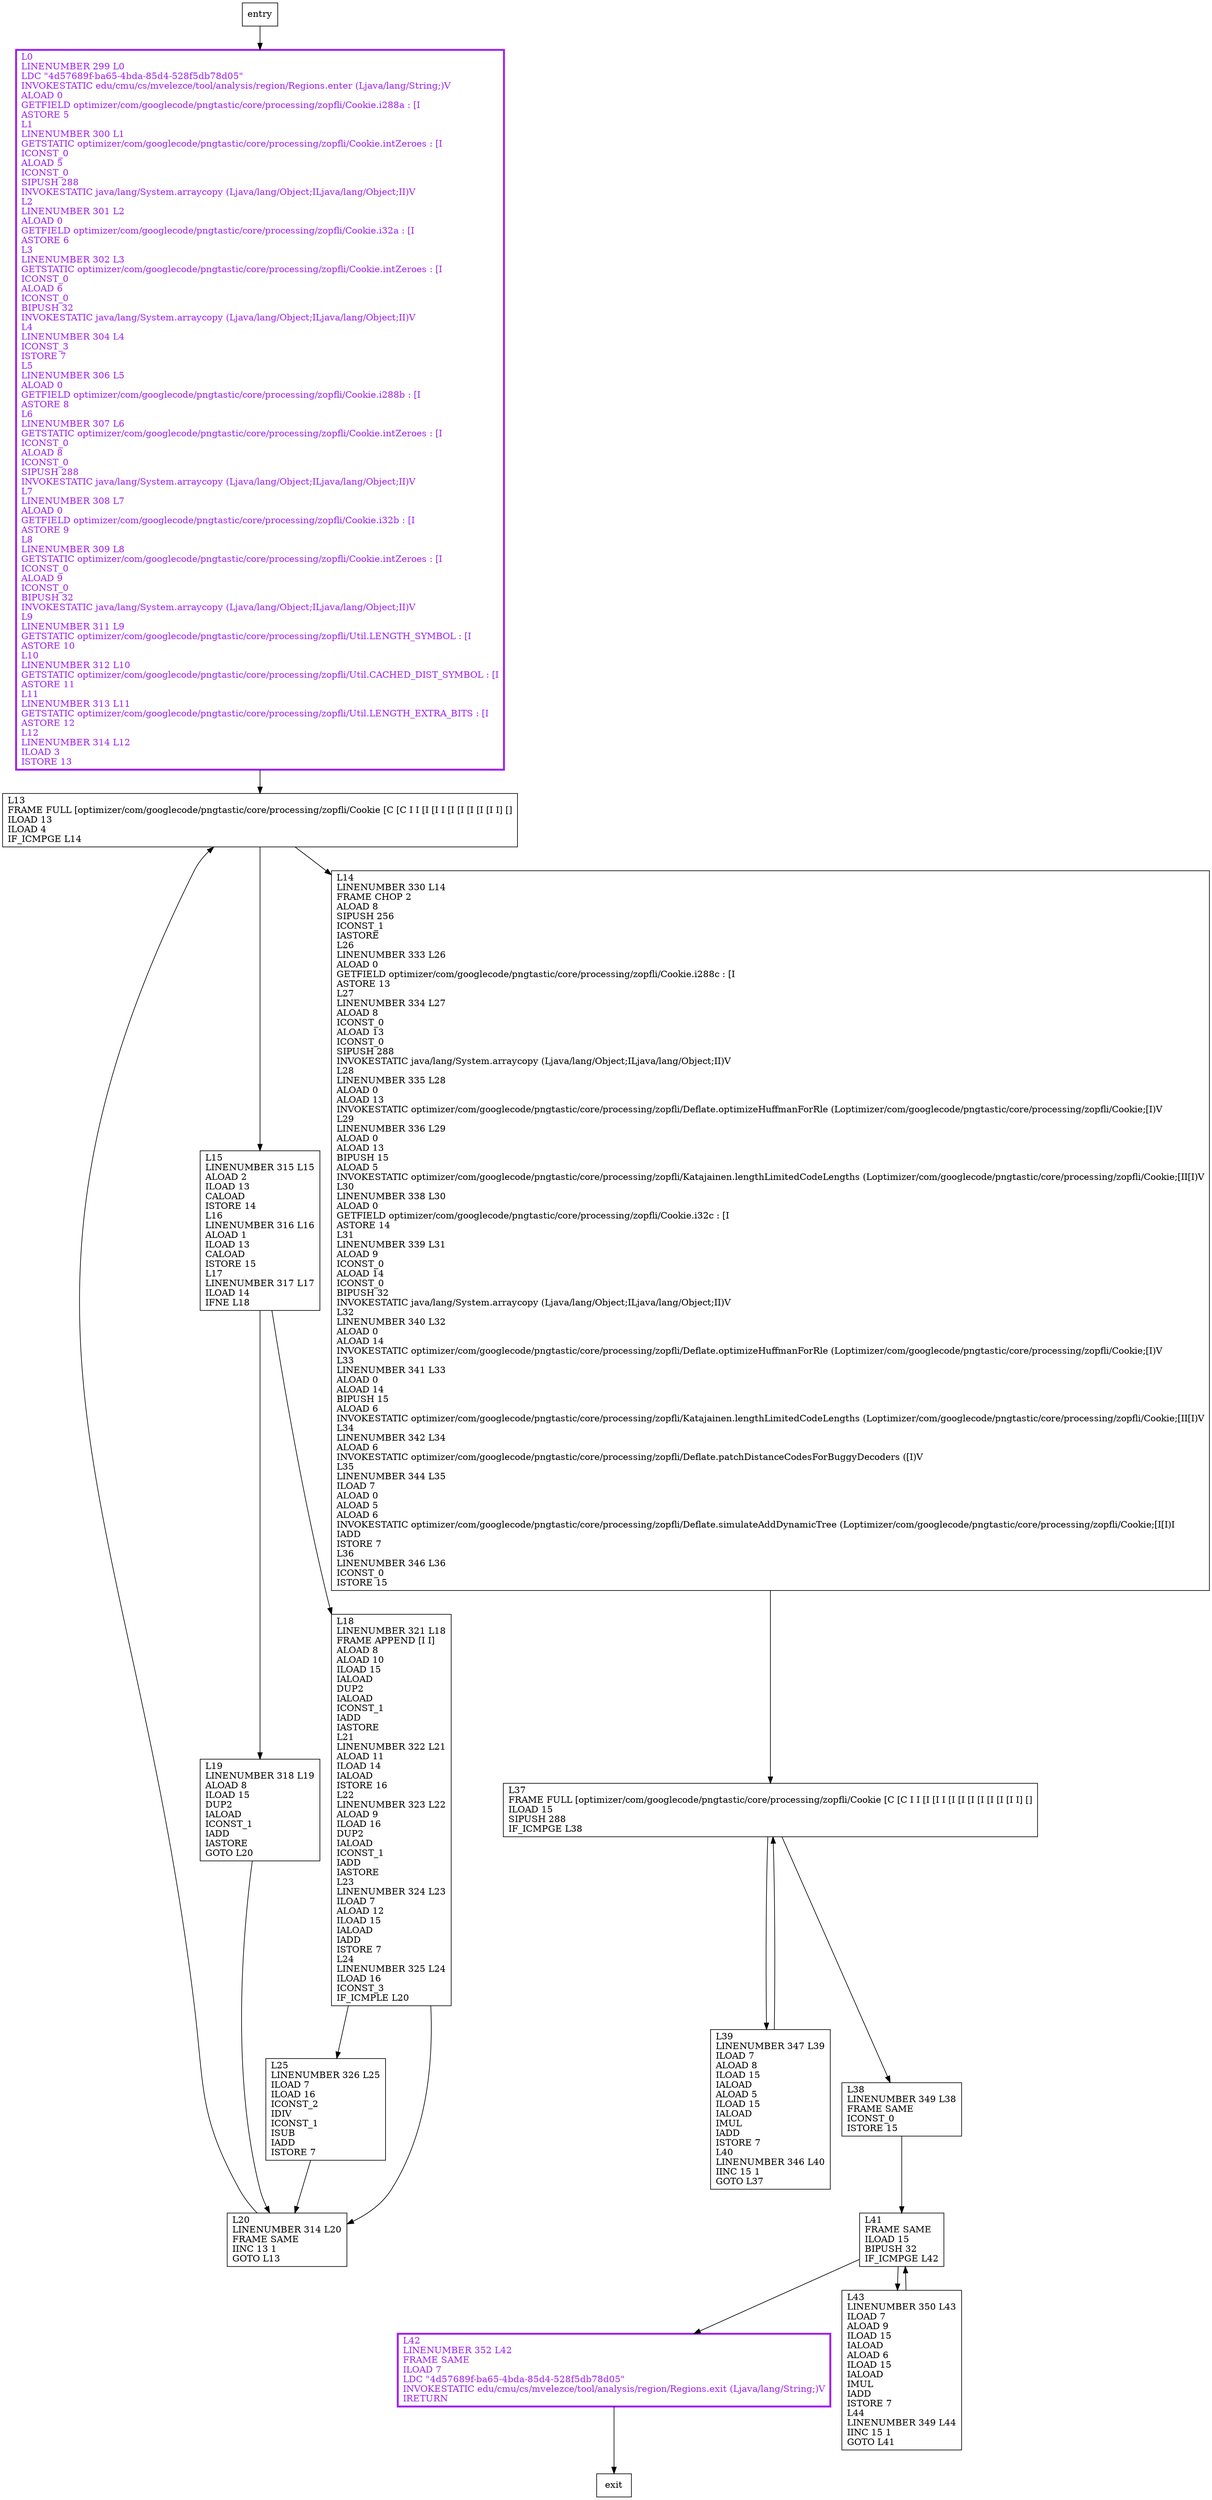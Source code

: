 digraph calculateBlockSize {
node [shape=record];
2100440237 [label="L41\lFRAME SAME\lILOAD 15\lBIPUSH 32\lIF_ICMPGE L42\l"];
1096485705 [label="L39\lLINENUMBER 347 L39\lILOAD 7\lALOAD 8\lILOAD 15\lIALOAD\lALOAD 5\lILOAD 15\lIALOAD\lIMUL\lIADD\lISTORE 7\lL40\lLINENUMBER 346 L40\lIINC 15 1\lGOTO L37\l"];
90567568 [label="L15\lLINENUMBER 315 L15\lALOAD 2\lILOAD 13\lCALOAD\lISTORE 14\lL16\lLINENUMBER 316 L16\lALOAD 1\lILOAD 13\lCALOAD\lISTORE 15\lL17\lLINENUMBER 317 L17\lILOAD 14\lIFNE L18\l"];
795321555 [label="L19\lLINENUMBER 318 L19\lALOAD 8\lILOAD 15\lDUP2\lIALOAD\lICONST_1\lIADD\lIASTORE\lGOTO L20\l"];
823914581 [label="L42\lLINENUMBER 352 L42\lFRAME SAME\lILOAD 7\lLDC \"4d57689f-ba65-4bda-85d4-528f5db78d05\"\lINVOKESTATIC edu/cmu/cs/mvelezce/tool/analysis/region/Regions.exit (Ljava/lang/String;)V\lIRETURN\l"];
1680503330 [label="L43\lLINENUMBER 350 L43\lILOAD 7\lALOAD 9\lILOAD 15\lIALOAD\lALOAD 6\lILOAD 15\lIALOAD\lIMUL\lIADD\lISTORE 7\lL44\lLINENUMBER 349 L44\lIINC 15 1\lGOTO L41\l"];
800088638 [label="L25\lLINENUMBER 326 L25\lILOAD 7\lILOAD 16\lICONST_2\lIDIV\lICONST_1\lISUB\lIADD\lISTORE 7\l"];
332873513 [label="L14\lLINENUMBER 330 L14\lFRAME CHOP 2\lALOAD 8\lSIPUSH 256\lICONST_1\lIASTORE\lL26\lLINENUMBER 333 L26\lALOAD 0\lGETFIELD optimizer/com/googlecode/pngtastic/core/processing/zopfli/Cookie.i288c : [I\lASTORE 13\lL27\lLINENUMBER 334 L27\lALOAD 8\lICONST_0\lALOAD 13\lICONST_0\lSIPUSH 288\lINVOKESTATIC java/lang/System.arraycopy (Ljava/lang/Object;ILjava/lang/Object;II)V\lL28\lLINENUMBER 335 L28\lALOAD 0\lALOAD 13\lINVOKESTATIC optimizer/com/googlecode/pngtastic/core/processing/zopfli/Deflate.optimizeHuffmanForRle (Loptimizer/com/googlecode/pngtastic/core/processing/zopfli/Cookie;[I)V\lL29\lLINENUMBER 336 L29\lALOAD 0\lALOAD 13\lBIPUSH 15\lALOAD 5\lINVOKESTATIC optimizer/com/googlecode/pngtastic/core/processing/zopfli/Katajainen.lengthLimitedCodeLengths (Loptimizer/com/googlecode/pngtastic/core/processing/zopfli/Cookie;[II[I)V\lL30\lLINENUMBER 338 L30\lALOAD 0\lGETFIELD optimizer/com/googlecode/pngtastic/core/processing/zopfli/Cookie.i32c : [I\lASTORE 14\lL31\lLINENUMBER 339 L31\lALOAD 9\lICONST_0\lALOAD 14\lICONST_0\lBIPUSH 32\lINVOKESTATIC java/lang/System.arraycopy (Ljava/lang/Object;ILjava/lang/Object;II)V\lL32\lLINENUMBER 340 L32\lALOAD 0\lALOAD 14\lINVOKESTATIC optimizer/com/googlecode/pngtastic/core/processing/zopfli/Deflate.optimizeHuffmanForRle (Loptimizer/com/googlecode/pngtastic/core/processing/zopfli/Cookie;[I)V\lL33\lLINENUMBER 341 L33\lALOAD 0\lALOAD 14\lBIPUSH 15\lALOAD 6\lINVOKESTATIC optimizer/com/googlecode/pngtastic/core/processing/zopfli/Katajainen.lengthLimitedCodeLengths (Loptimizer/com/googlecode/pngtastic/core/processing/zopfli/Cookie;[II[I)V\lL34\lLINENUMBER 342 L34\lALOAD 6\lINVOKESTATIC optimizer/com/googlecode/pngtastic/core/processing/zopfli/Deflate.patchDistanceCodesForBuggyDecoders ([I)V\lL35\lLINENUMBER 344 L35\lILOAD 7\lALOAD 0\lALOAD 5\lALOAD 6\lINVOKESTATIC optimizer/com/googlecode/pngtastic/core/processing/zopfli/Deflate.simulateAddDynamicTree (Loptimizer/com/googlecode/pngtastic/core/processing/zopfli/Cookie;[I[I)I\lIADD\lISTORE 7\lL36\lLINENUMBER 346 L36\lICONST_0\lISTORE 15\l"];
1834361038 [label="L37\lFRAME FULL [optimizer/com/googlecode/pngtastic/core/processing/zopfli/Cookie [C [C I I [I [I I [I [I [I [I [I [I [I I] []\lILOAD 15\lSIPUSH 288\lIF_ICMPGE L38\l"];
98826337 [label="L20\lLINENUMBER 314 L20\lFRAME SAME\lIINC 13 1\lGOTO L13\l"];
1541525668 [label="L38\lLINENUMBER 349 L38\lFRAME SAME\lICONST_0\lISTORE 15\l"];
1236444285 [label="L13\lFRAME FULL [optimizer/com/googlecode/pngtastic/core/processing/zopfli/Cookie [C [C I I [I [I I [I [I [I [I [I I] []\lILOAD 13\lILOAD 4\lIF_ICMPGE L14\l"];
131872530 [label="L18\lLINENUMBER 321 L18\lFRAME APPEND [I I]\lALOAD 8\lALOAD 10\lILOAD 15\lIALOAD\lDUP2\lIALOAD\lICONST_1\lIADD\lIASTORE\lL21\lLINENUMBER 322 L21\lALOAD 11\lILOAD 14\lIALOAD\lISTORE 16\lL22\lLINENUMBER 323 L22\lALOAD 9\lILOAD 16\lDUP2\lIALOAD\lICONST_1\lIADD\lIASTORE\lL23\lLINENUMBER 324 L23\lILOAD 7\lALOAD 12\lILOAD 15\lIALOAD\lIADD\lISTORE 7\lL24\lLINENUMBER 325 L24\lILOAD 16\lICONST_3\lIF_ICMPLE L20\l"];
504807594 [label="L0\lLINENUMBER 299 L0\lLDC \"4d57689f-ba65-4bda-85d4-528f5db78d05\"\lINVOKESTATIC edu/cmu/cs/mvelezce/tool/analysis/region/Regions.enter (Ljava/lang/String;)V\lALOAD 0\lGETFIELD optimizer/com/googlecode/pngtastic/core/processing/zopfli/Cookie.i288a : [I\lASTORE 5\lL1\lLINENUMBER 300 L1\lGETSTATIC optimizer/com/googlecode/pngtastic/core/processing/zopfli/Cookie.intZeroes : [I\lICONST_0\lALOAD 5\lICONST_0\lSIPUSH 288\lINVOKESTATIC java/lang/System.arraycopy (Ljava/lang/Object;ILjava/lang/Object;II)V\lL2\lLINENUMBER 301 L2\lALOAD 0\lGETFIELD optimizer/com/googlecode/pngtastic/core/processing/zopfli/Cookie.i32a : [I\lASTORE 6\lL3\lLINENUMBER 302 L3\lGETSTATIC optimizer/com/googlecode/pngtastic/core/processing/zopfli/Cookie.intZeroes : [I\lICONST_0\lALOAD 6\lICONST_0\lBIPUSH 32\lINVOKESTATIC java/lang/System.arraycopy (Ljava/lang/Object;ILjava/lang/Object;II)V\lL4\lLINENUMBER 304 L4\lICONST_3\lISTORE 7\lL5\lLINENUMBER 306 L5\lALOAD 0\lGETFIELD optimizer/com/googlecode/pngtastic/core/processing/zopfli/Cookie.i288b : [I\lASTORE 8\lL6\lLINENUMBER 307 L6\lGETSTATIC optimizer/com/googlecode/pngtastic/core/processing/zopfli/Cookie.intZeroes : [I\lICONST_0\lALOAD 8\lICONST_0\lSIPUSH 288\lINVOKESTATIC java/lang/System.arraycopy (Ljava/lang/Object;ILjava/lang/Object;II)V\lL7\lLINENUMBER 308 L7\lALOAD 0\lGETFIELD optimizer/com/googlecode/pngtastic/core/processing/zopfli/Cookie.i32b : [I\lASTORE 9\lL8\lLINENUMBER 309 L8\lGETSTATIC optimizer/com/googlecode/pngtastic/core/processing/zopfli/Cookie.intZeroes : [I\lICONST_0\lALOAD 9\lICONST_0\lBIPUSH 32\lINVOKESTATIC java/lang/System.arraycopy (Ljava/lang/Object;ILjava/lang/Object;II)V\lL9\lLINENUMBER 311 L9\lGETSTATIC optimizer/com/googlecode/pngtastic/core/processing/zopfli/Util.LENGTH_SYMBOL : [I\lASTORE 10\lL10\lLINENUMBER 312 L10\lGETSTATIC optimizer/com/googlecode/pngtastic/core/processing/zopfli/Util.CACHED_DIST_SYMBOL : [I\lASTORE 11\lL11\lLINENUMBER 313 L11\lGETSTATIC optimizer/com/googlecode/pngtastic/core/processing/zopfli/Util.LENGTH_EXTRA_BITS : [I\lASTORE 12\lL12\lLINENUMBER 314 L12\lILOAD 3\lISTORE 13\l"];
entry;
exit;
2100440237 -> 823914581;
2100440237 -> 1680503330;
1096485705 -> 1834361038;
90567568 -> 795321555;
90567568 -> 131872530;
795321555 -> 98826337;
823914581 -> exit;
1680503330 -> 2100440237;
800088638 -> 98826337;
entry -> 504807594;
332873513 -> 1834361038;
1834361038 -> 1541525668;
1834361038 -> 1096485705;
98826337 -> 1236444285;
1541525668 -> 2100440237;
1236444285 -> 332873513;
1236444285 -> 90567568;
131872530 -> 800088638;
131872530 -> 98826337;
504807594 -> 1236444285;
823914581[fontcolor="purple", penwidth=3, color="purple"];
504807594[fontcolor="purple", penwidth=3, color="purple"];
}
